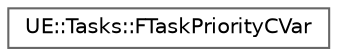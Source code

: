 digraph "Graphical Class Hierarchy"
{
 // INTERACTIVE_SVG=YES
 // LATEX_PDF_SIZE
  bgcolor="transparent";
  edge [fontname=Helvetica,fontsize=10,labelfontname=Helvetica,labelfontsize=10];
  node [fontname=Helvetica,fontsize=10,shape=box,height=0.2,width=0.4];
  rankdir="LR";
  Node0 [id="Node000000",label="UE::Tasks::FTaskPriorityCVar",height=0.2,width=0.4,color="grey40", fillcolor="white", style="filled",URL="$df/d1f/classUE_1_1Tasks_1_1FTaskPriorityCVar.html",tooltip=" "];
}
